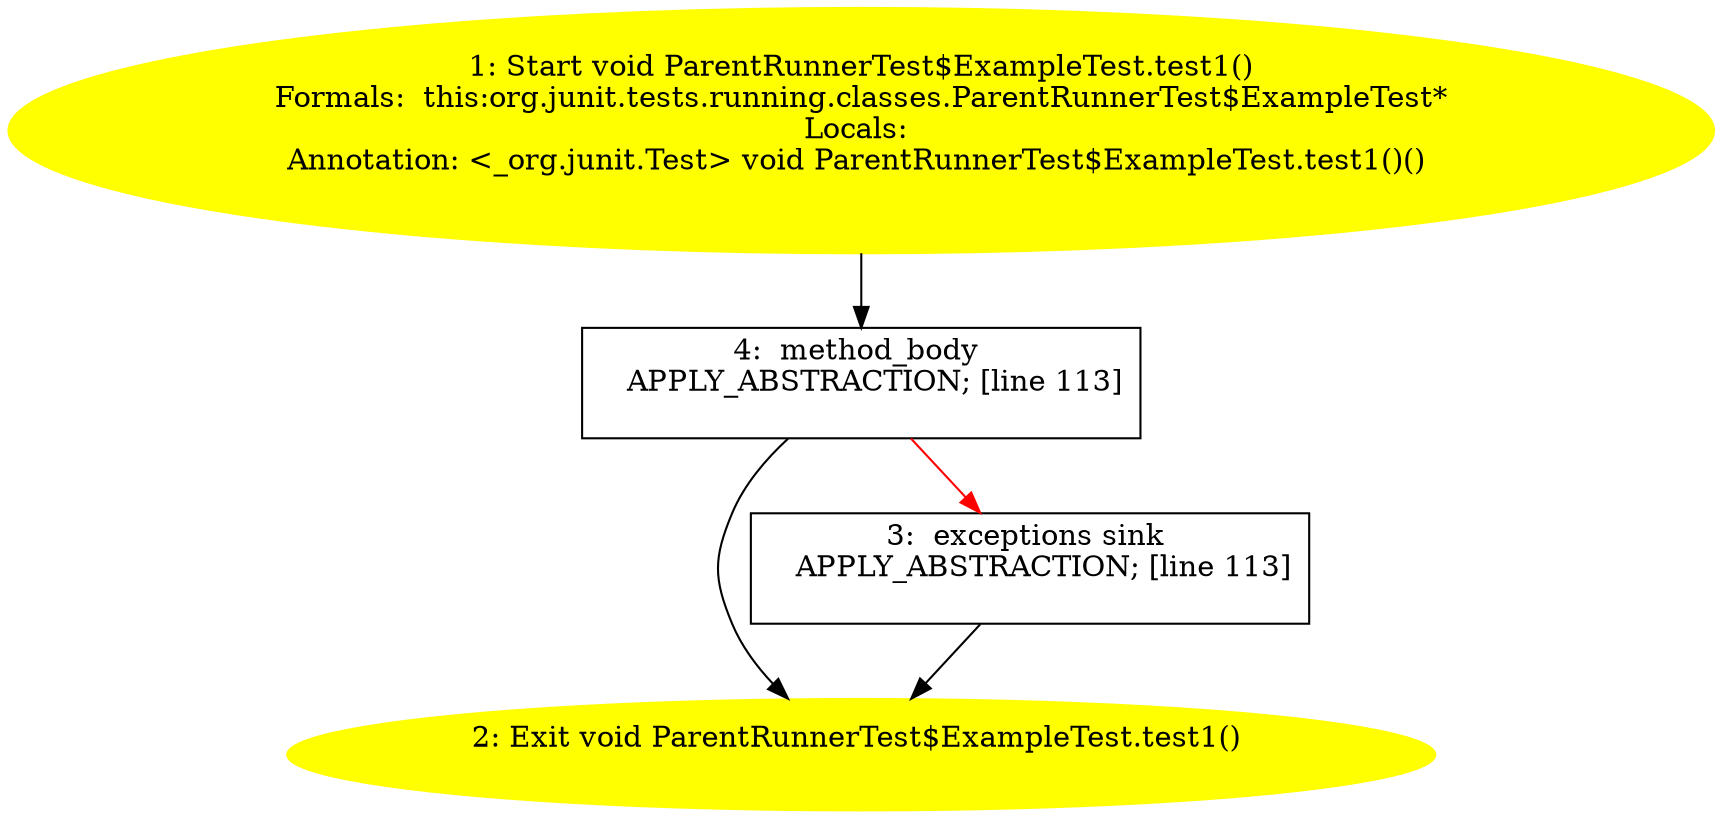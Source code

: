 /* @generated */
digraph cfg {
"org.junit.tests.running.classes.ParentRunnerTest$ExampleTest.test1():void.cbe17ec5fa35618cae0d2f32ce832a7b_1" [label="1: Start void ParentRunnerTest$ExampleTest.test1()\nFormals:  this:org.junit.tests.running.classes.ParentRunnerTest$ExampleTest*\nLocals: \nAnnotation: <_org.junit.Test> void ParentRunnerTest$ExampleTest.test1()() \n  " color=yellow style=filled]
	

	 "org.junit.tests.running.classes.ParentRunnerTest$ExampleTest.test1():void.cbe17ec5fa35618cae0d2f32ce832a7b_1" -> "org.junit.tests.running.classes.ParentRunnerTest$ExampleTest.test1():void.cbe17ec5fa35618cae0d2f32ce832a7b_4" ;
"org.junit.tests.running.classes.ParentRunnerTest$ExampleTest.test1():void.cbe17ec5fa35618cae0d2f32ce832a7b_2" [label="2: Exit void ParentRunnerTest$ExampleTest.test1() \n  " color=yellow style=filled]
	

"org.junit.tests.running.classes.ParentRunnerTest$ExampleTest.test1():void.cbe17ec5fa35618cae0d2f32ce832a7b_3" [label="3:  exceptions sink \n   APPLY_ABSTRACTION; [line 113]\n " shape="box"]
	

	 "org.junit.tests.running.classes.ParentRunnerTest$ExampleTest.test1():void.cbe17ec5fa35618cae0d2f32ce832a7b_3" -> "org.junit.tests.running.classes.ParentRunnerTest$ExampleTest.test1():void.cbe17ec5fa35618cae0d2f32ce832a7b_2" ;
"org.junit.tests.running.classes.ParentRunnerTest$ExampleTest.test1():void.cbe17ec5fa35618cae0d2f32ce832a7b_4" [label="4:  method_body \n   APPLY_ABSTRACTION; [line 113]\n " shape="box"]
	

	 "org.junit.tests.running.classes.ParentRunnerTest$ExampleTest.test1():void.cbe17ec5fa35618cae0d2f32ce832a7b_4" -> "org.junit.tests.running.classes.ParentRunnerTest$ExampleTest.test1():void.cbe17ec5fa35618cae0d2f32ce832a7b_2" ;
	 "org.junit.tests.running.classes.ParentRunnerTest$ExampleTest.test1():void.cbe17ec5fa35618cae0d2f32ce832a7b_4" -> "org.junit.tests.running.classes.ParentRunnerTest$ExampleTest.test1():void.cbe17ec5fa35618cae0d2f32ce832a7b_3" [color="red" ];
}
